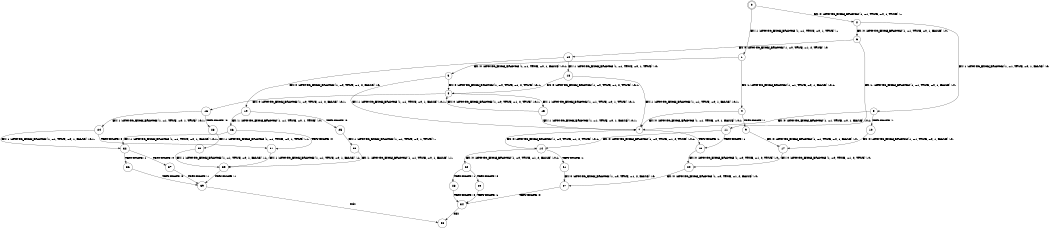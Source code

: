 digraph BCG {
size = "7, 10.5";
center = TRUE;
node [shape = circle];
0 [peripheries = 2];
0 -> 1 [label = "EX !1 !ATOMIC_EXCH_BRANCH (1, +1, TRUE, +0, 1, TRUE) !::"];
0 -> 2 [label = "EX !0 !ATOMIC_EXCH_BRANCH (1, +1, TRUE, +0, 1, TRUE) !::"];
1 -> 3 [label = "EX !0 !ATOMIC_EXCH_BRANCH (1, +1, TRUE, +0, 1, FALSE) !:0:1:"];
1 -> 4 [label = "EX !1 !ATOMIC_EXCH_BRANCH (1, +1, TRUE, +0, 1, FALSE) !:0:1:"];
2 -> 5 [label = "EX !1 !ATOMIC_EXCH_BRANCH (1, +1, TRUE, +0, 1, FALSE) !:0:"];
2 -> 6 [label = "EX !0 !ATOMIC_EXCH_BRANCH (1, +1, TRUE, +0, 1, FALSE) !:0:"];
3 -> 7 [label = "EX !1 !ATOMIC_EXCH_BRANCH (1, +1, TRUE, +0, 1, FALSE) !:0:1:"];
3 -> 8 [label = "EX !0 !ATOMIC_EXCH_BRANCH (1, +0, TRUE, +1, 2, TRUE) !:0:1:"];
4 -> 9 [label = "TERMINATE !1"];
4 -> 7 [label = "EX !0 !ATOMIC_EXCH_BRANCH (1, +1, TRUE, +0, 1, FALSE) !:0:1:"];
5 -> 10 [label = "TERMINATE !1"];
5 -> 7 [label = "EX !0 !ATOMIC_EXCH_BRANCH (1, +1, TRUE, +0, 1, FALSE) !:0:1:"];
6 -> 11 [label = "EX !1 !ATOMIC_EXCH_BRANCH (1, +1, TRUE, +0, 1, FALSE) !:0:"];
6 -> 12 [label = "EX !0 !ATOMIC_EXCH_BRANCH (1, +0, TRUE, +1, 2, TRUE) !:0:"];
7 -> 13 [label = "TERMINATE !1"];
7 -> 14 [label = "EX !0 !ATOMIC_EXCH_BRANCH (1, +0, TRUE, +1, 2, TRUE) !:0:1:"];
8 -> 15 [label = "EX !1 !ATOMIC_EXCH_BRANCH (1, +1, TRUE, +0, 1, TRUE) !:0:1:"];
8 -> 16 [label = "EX !0 !ATOMIC_EXCH_BRANCH (1, +0, TRUE, +1, 2, FALSE) !:0:1:"];
9 -> 17 [label = "EX !0 !ATOMIC_EXCH_BRANCH (1, +1, TRUE, +0, 1, FALSE) !:0:"];
10 -> 17 [label = "EX !0 !ATOMIC_EXCH_BRANCH (1, +1, TRUE, +0, 1, FALSE) !:0:"];
11 -> 13 [label = "TERMINATE !1"];
11 -> 14 [label = "EX !0 !ATOMIC_EXCH_BRANCH (1, +0, TRUE, +1, 2, TRUE) !:0:1:"];
12 -> 18 [label = "EX !1 !ATOMIC_EXCH_BRANCH (1, +1, TRUE, +0, 1, TRUE) !:0:"];
12 -> 19 [label = "EX !0 !ATOMIC_EXCH_BRANCH (1, +0, TRUE, +1, 2, FALSE) !:0:"];
13 -> 20 [label = "EX !0 !ATOMIC_EXCH_BRANCH (1, +0, TRUE, +1, 2, TRUE) !:0:"];
14 -> 21 [label = "TERMINATE !1"];
14 -> 22 [label = "EX !0 !ATOMIC_EXCH_BRANCH (1, +0, TRUE, +1, 2, FALSE) !:0:1:"];
15 -> 7 [label = "EX !1 !ATOMIC_EXCH_BRANCH (1, +1, TRUE, +0, 1, FALSE) !:0:1:"];
15 -> 8 [label = "EX !0 !ATOMIC_EXCH_BRANCH (1, +0, TRUE, +1, 2, TRUE) !:0:1:"];
16 -> 23 [label = "TERMINATE !0"];
16 -> 24 [label = "EX !1 !ATOMIC_EXCH_BRANCH (1, +1, TRUE, +0, 1, TRUE) !:0:1:"];
17 -> 20 [label = "EX !0 !ATOMIC_EXCH_BRANCH (1, +0, TRUE, +1, 2, TRUE) !:0:"];
18 -> 7 [label = "EX !1 !ATOMIC_EXCH_BRANCH (1, +1, TRUE, +0, 1, FALSE) !:0:1:"];
18 -> 8 [label = "EX !0 !ATOMIC_EXCH_BRANCH (1, +0, TRUE, +1, 2, TRUE) !:0:1:"];
19 -> 25 [label = "TERMINATE !0"];
19 -> 26 [label = "EX !1 !ATOMIC_EXCH_BRANCH (1, +1, TRUE, +0, 1, TRUE) !:0:"];
20 -> 27 [label = "EX !0 !ATOMIC_EXCH_BRANCH (1, +0, TRUE, +1, 2, FALSE) !:0:"];
21 -> 27 [label = "EX !0 !ATOMIC_EXCH_BRANCH (1, +0, TRUE, +1, 2, FALSE) !:0:"];
22 -> 28 [label = "TERMINATE !1"];
22 -> 29 [label = "TERMINATE !0"];
23 -> 30 [label = "EX !1 !ATOMIC_EXCH_BRANCH (1, +1, TRUE, +0, 1, TRUE) !:1:"];
24 -> 31 [label = "TERMINATE !0"];
24 -> 32 [label = "EX !1 !ATOMIC_EXCH_BRANCH (1, +1, TRUE, +0, 1, FALSE) !:0:1:"];
25 -> 33 [label = "EX !1 !ATOMIC_EXCH_BRANCH (1, +1, TRUE, +0, 1, TRUE) !::"];
26 -> 31 [label = "TERMINATE !0"];
26 -> 32 [label = "EX !1 !ATOMIC_EXCH_BRANCH (1, +1, TRUE, +0, 1, FALSE) !:0:1:"];
27 -> 34 [label = "TERMINATE !0"];
28 -> 34 [label = "TERMINATE !0"];
29 -> 34 [label = "TERMINATE !1"];
30 -> 35 [label = "EX !1 !ATOMIC_EXCH_BRANCH (1, +1, TRUE, +0, 1, FALSE) !:1:"];
31 -> 35 [label = "EX !1 !ATOMIC_EXCH_BRANCH (1, +1, TRUE, +0, 1, FALSE) !:1:"];
32 -> 36 [label = "TERMINATE !1"];
32 -> 37 [label = "TERMINATE !0"];
33 -> 35 [label = "EX !1 !ATOMIC_EXCH_BRANCH (1, +1, TRUE, +0, 1, FALSE) !:1:"];
34 -> 38 [label = "exit"];
35 -> 39 [label = "TERMINATE !1"];
36 -> 39 [label = "TERMINATE !0"];
37 -> 39 [label = "TERMINATE !1"];
39 -> 38 [label = "exit"];
}
